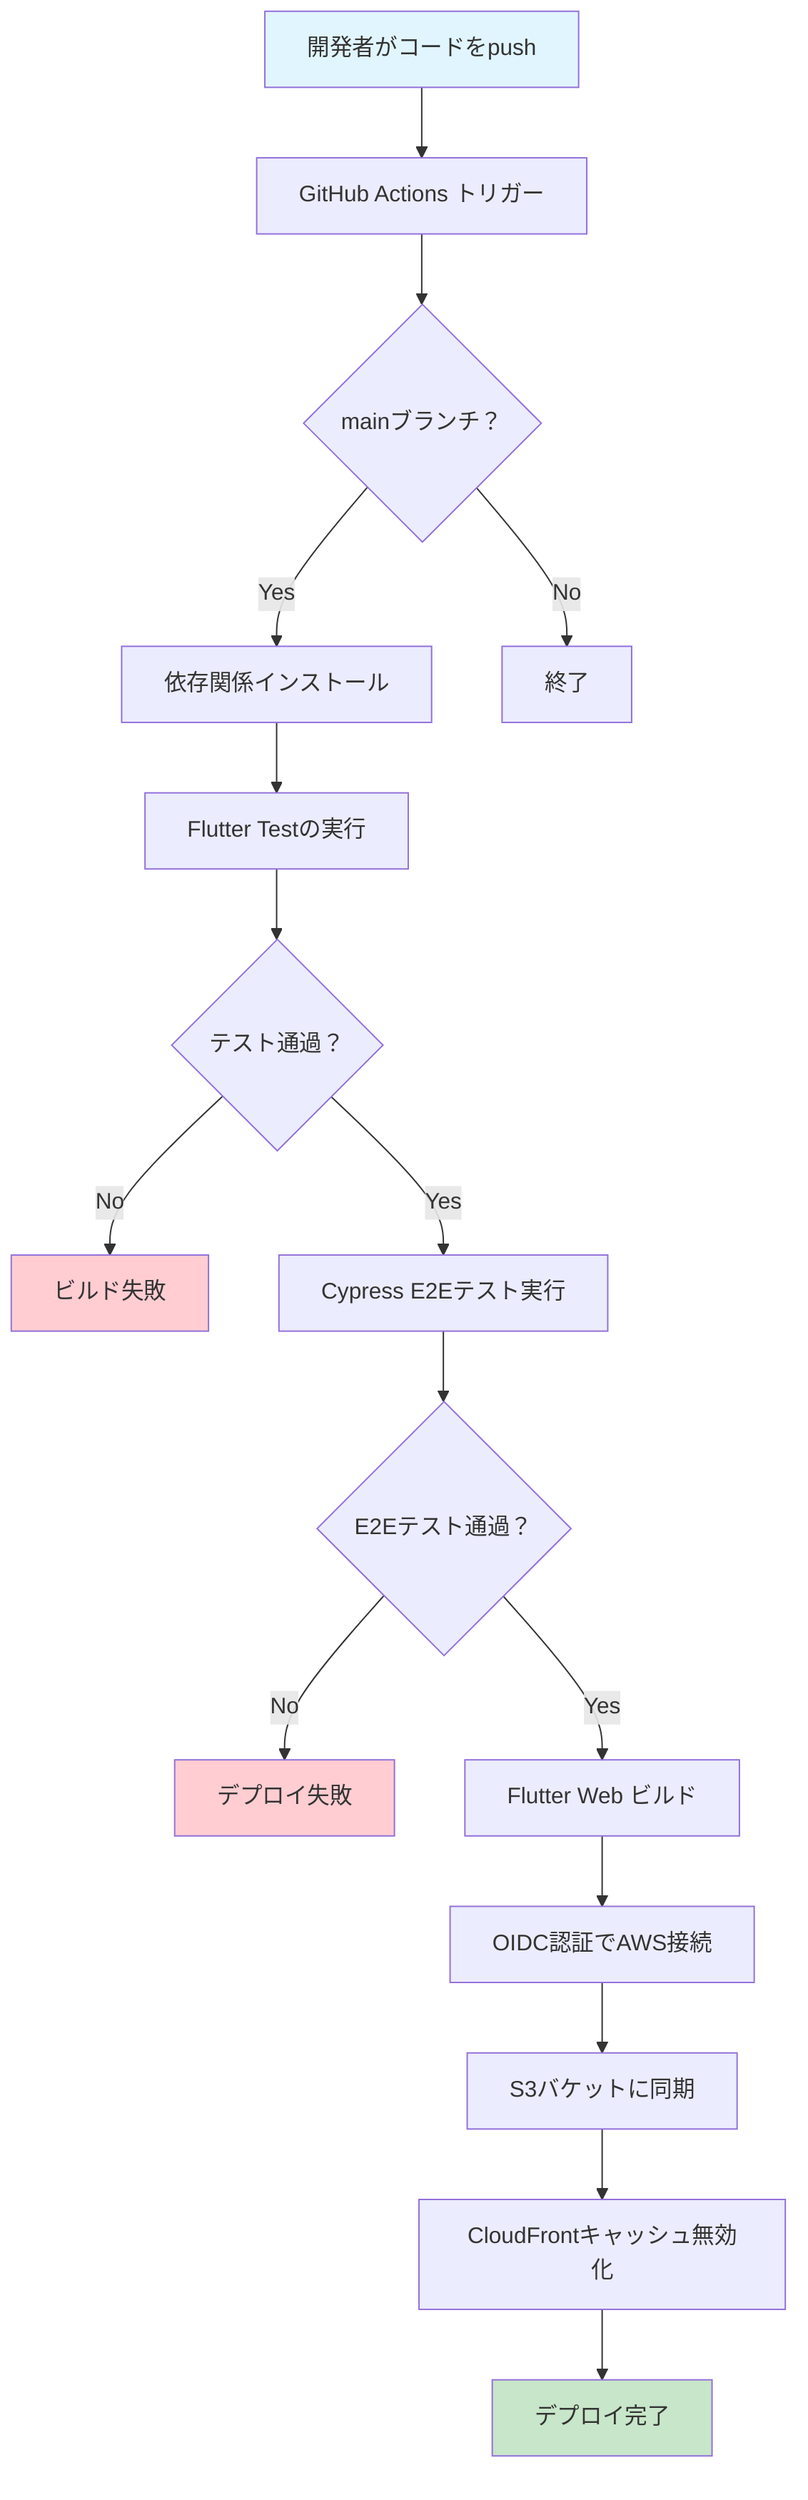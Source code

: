 flowchart TD
    A[開発者がコードをpush] --> B[GitHub Actions トリガー]
    B --> C{mainブランチ？}
    C -->|Yes| D[依存関係インストール]
    C -->|No| E[終了]
    D --> F[Flutter Testの実行]
    F --> G{テスト通過？}
    G -->|No| H[ビルド失敗]
    G -->|Yes| I[Cypress E2Eテスト実行]
    I --> J{E2Eテスト通過？}
    J -->|No| K[デプロイ失敗]
    J -->|Yes| L[Flutter Web ビルド]
    L --> M[OIDC認証でAWS接続]
    M --> N[S3バケットに同期]
    N --> O[CloudFrontキャッシュ無効化]
    O --> P[デプロイ完了]
    
    style A fill:#e1f5fe
    style P fill:#c8e6c9
    style H fill:#ffcdd2
    style K fill:#ffcdd2